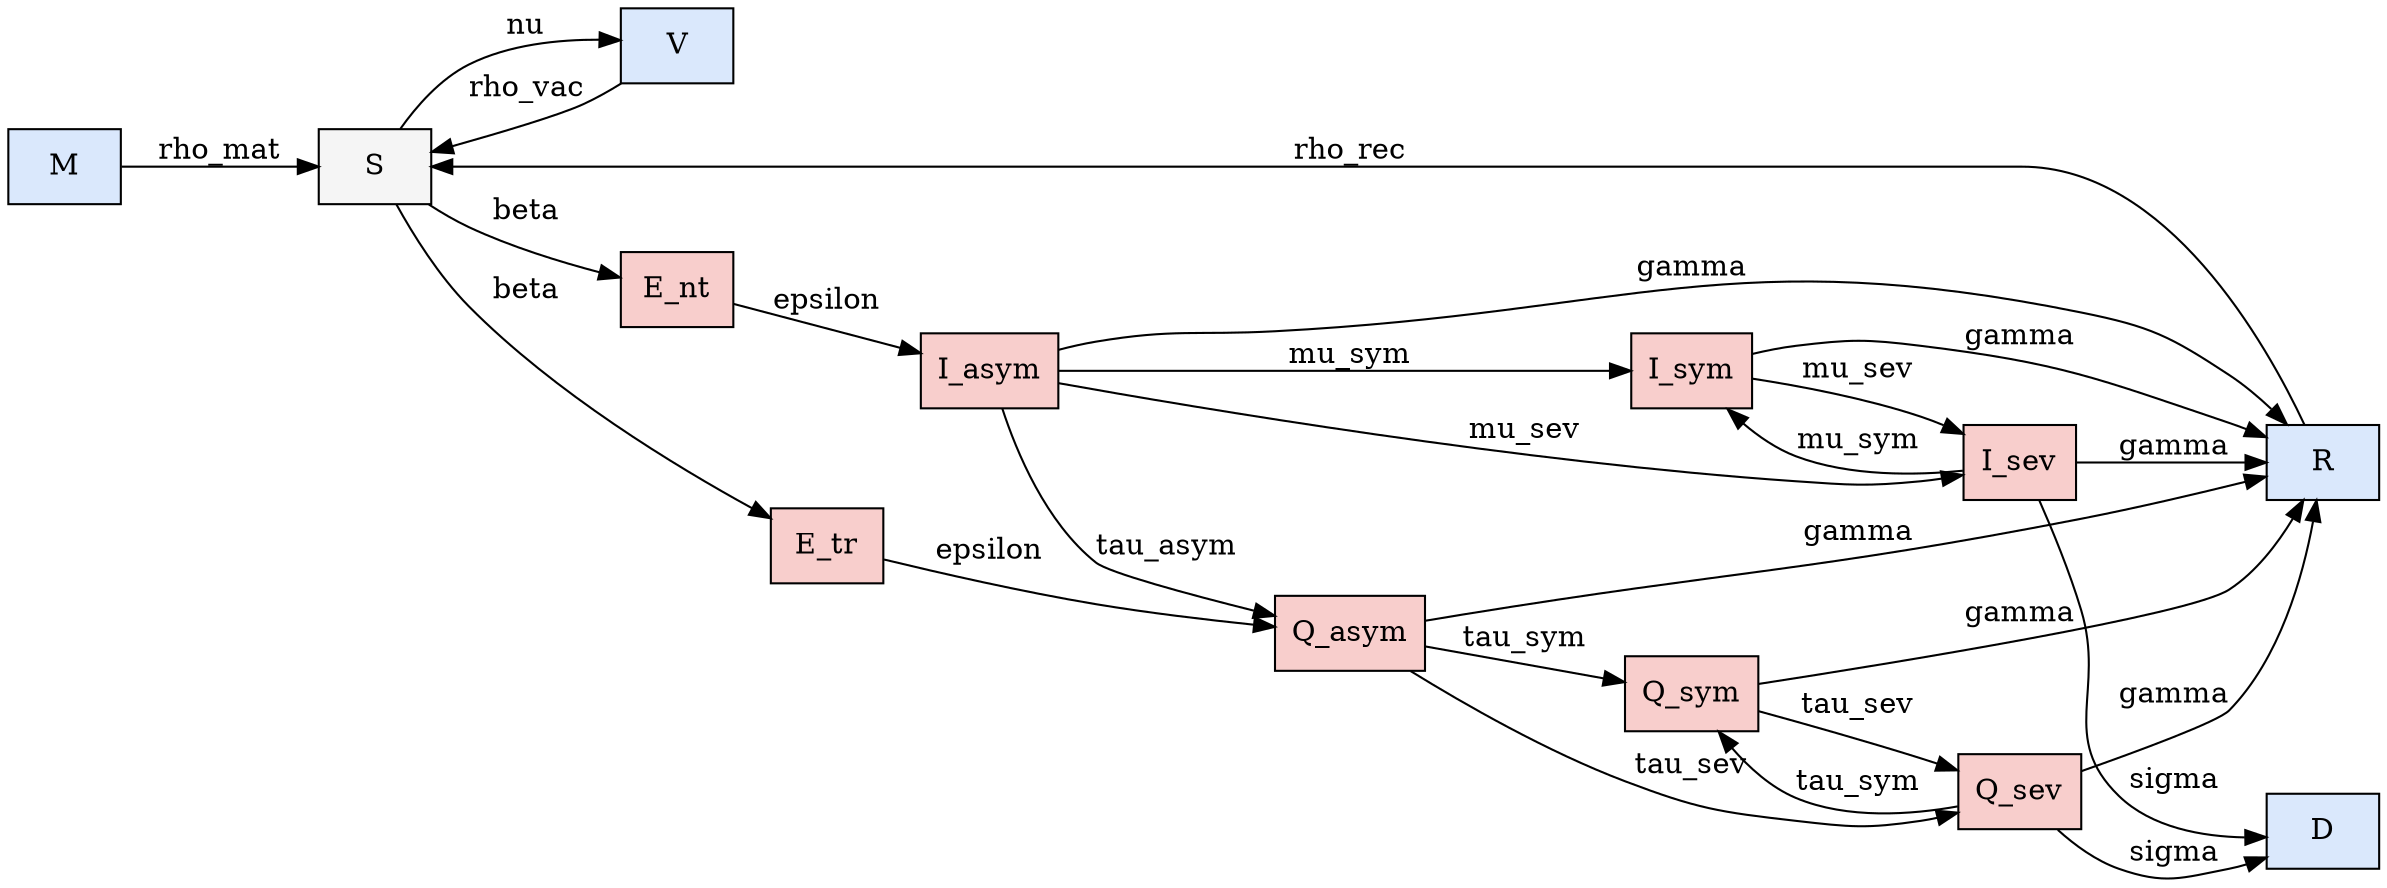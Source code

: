 digraph G {
      { 
      node [shape=box style=filled]
      M [fillcolor="#DAE8FC"]
      V [fillcolor="#DAE8FC"]
      R [fillcolor="#DAE8FC"]
      S [fillcolor="#F5F5F5"]
      E_nt [fillcolor="#F8CECC"]
      E_tr [fillcolor="#F8CECC"]
      I_asym [fillcolor="#F8CECC"]
      I_asym [fillcolor="#F8CECC"]
      I_sym [fillcolor="#F8CECC"]
      I_sev [fillcolor="#F8CECC"]
      I_asym [fillcolor="#F8CECC"]
      Q_asym [fillcolor="#F8CECC"]
      Q_asym [fillcolor="#F8CECC"]
      Q_sym [fillcolor="#F8CECC"]
      Q_sev [fillcolor="#F8CECC"]
      I_asym [fillcolor="#F8CECC"]
      I_sym [fillcolor="#F8CECC"]
      I_sev [fillcolor="#F8CECC"]
      Q_asym [fillcolor="#F8CECC"]
      Q_sym [fillcolor="#F8CECC"]
      Q_sev [fillcolor="#F8CECC"]
      I_sev [fillcolor="#F8CECC"]
      Q_sev [fillcolor="#F8CECC"]
      D [fillcolor="#DAE8FC"]
    };
    rankdir=LR;
    M -> S [color=black, label=rho_mat];
    S -> V [color=black, label=nu];
    V -> S [color=black, label=rho_vac];
    R -> S [color=black, label=rho_rec];
    S -> E_nt [color=black, label=beta];
    S -> E_tr [color=black, label=beta];
    # E->I
    E_nt -> I_asym [color=black, label=epsilon];
    E_tr -> Q_asym [color=black, label=epsilon];
    # I--I
    I_asym -> I_sym [color=black, label=mu_sym];
    I_asym -> I_sev [color=black, label=mu_sev];
    I_sym -> I_sev [color=black, label=mu_sev];
    I_sev -> I_sym [color=black, label=mu_sym];
    # I->Q
    I_asym -> Q_asym [color=black, label=tau_asym];
    # Q--Q
    Q_asym -> Q_sym [color=black, label=tau_sym];
    Q_asym -> Q_sev [color=black, label=tau_sev];
    Q_sym -> Q_sev [color=black, label=tau_sev];
    Q_sev -> Q_sym [color=black, label=tau_sym];
    # ->R
    I_asym -> R [color=black, label=gamma];
    I_sym -> R [color=black, label=gamma];
    I_sev -> R [color=black, label=gamma];
    Q_asym -> R [color=black, label=gamma];
    Q_sym -> R [color=black, label=gamma];
    Q_sev -> R [color=black, label=gamma];
    # ->D
    I_sev -> D [color=black, label=sigma];
    Q_sev -> D [color=black, label=sigma]
}